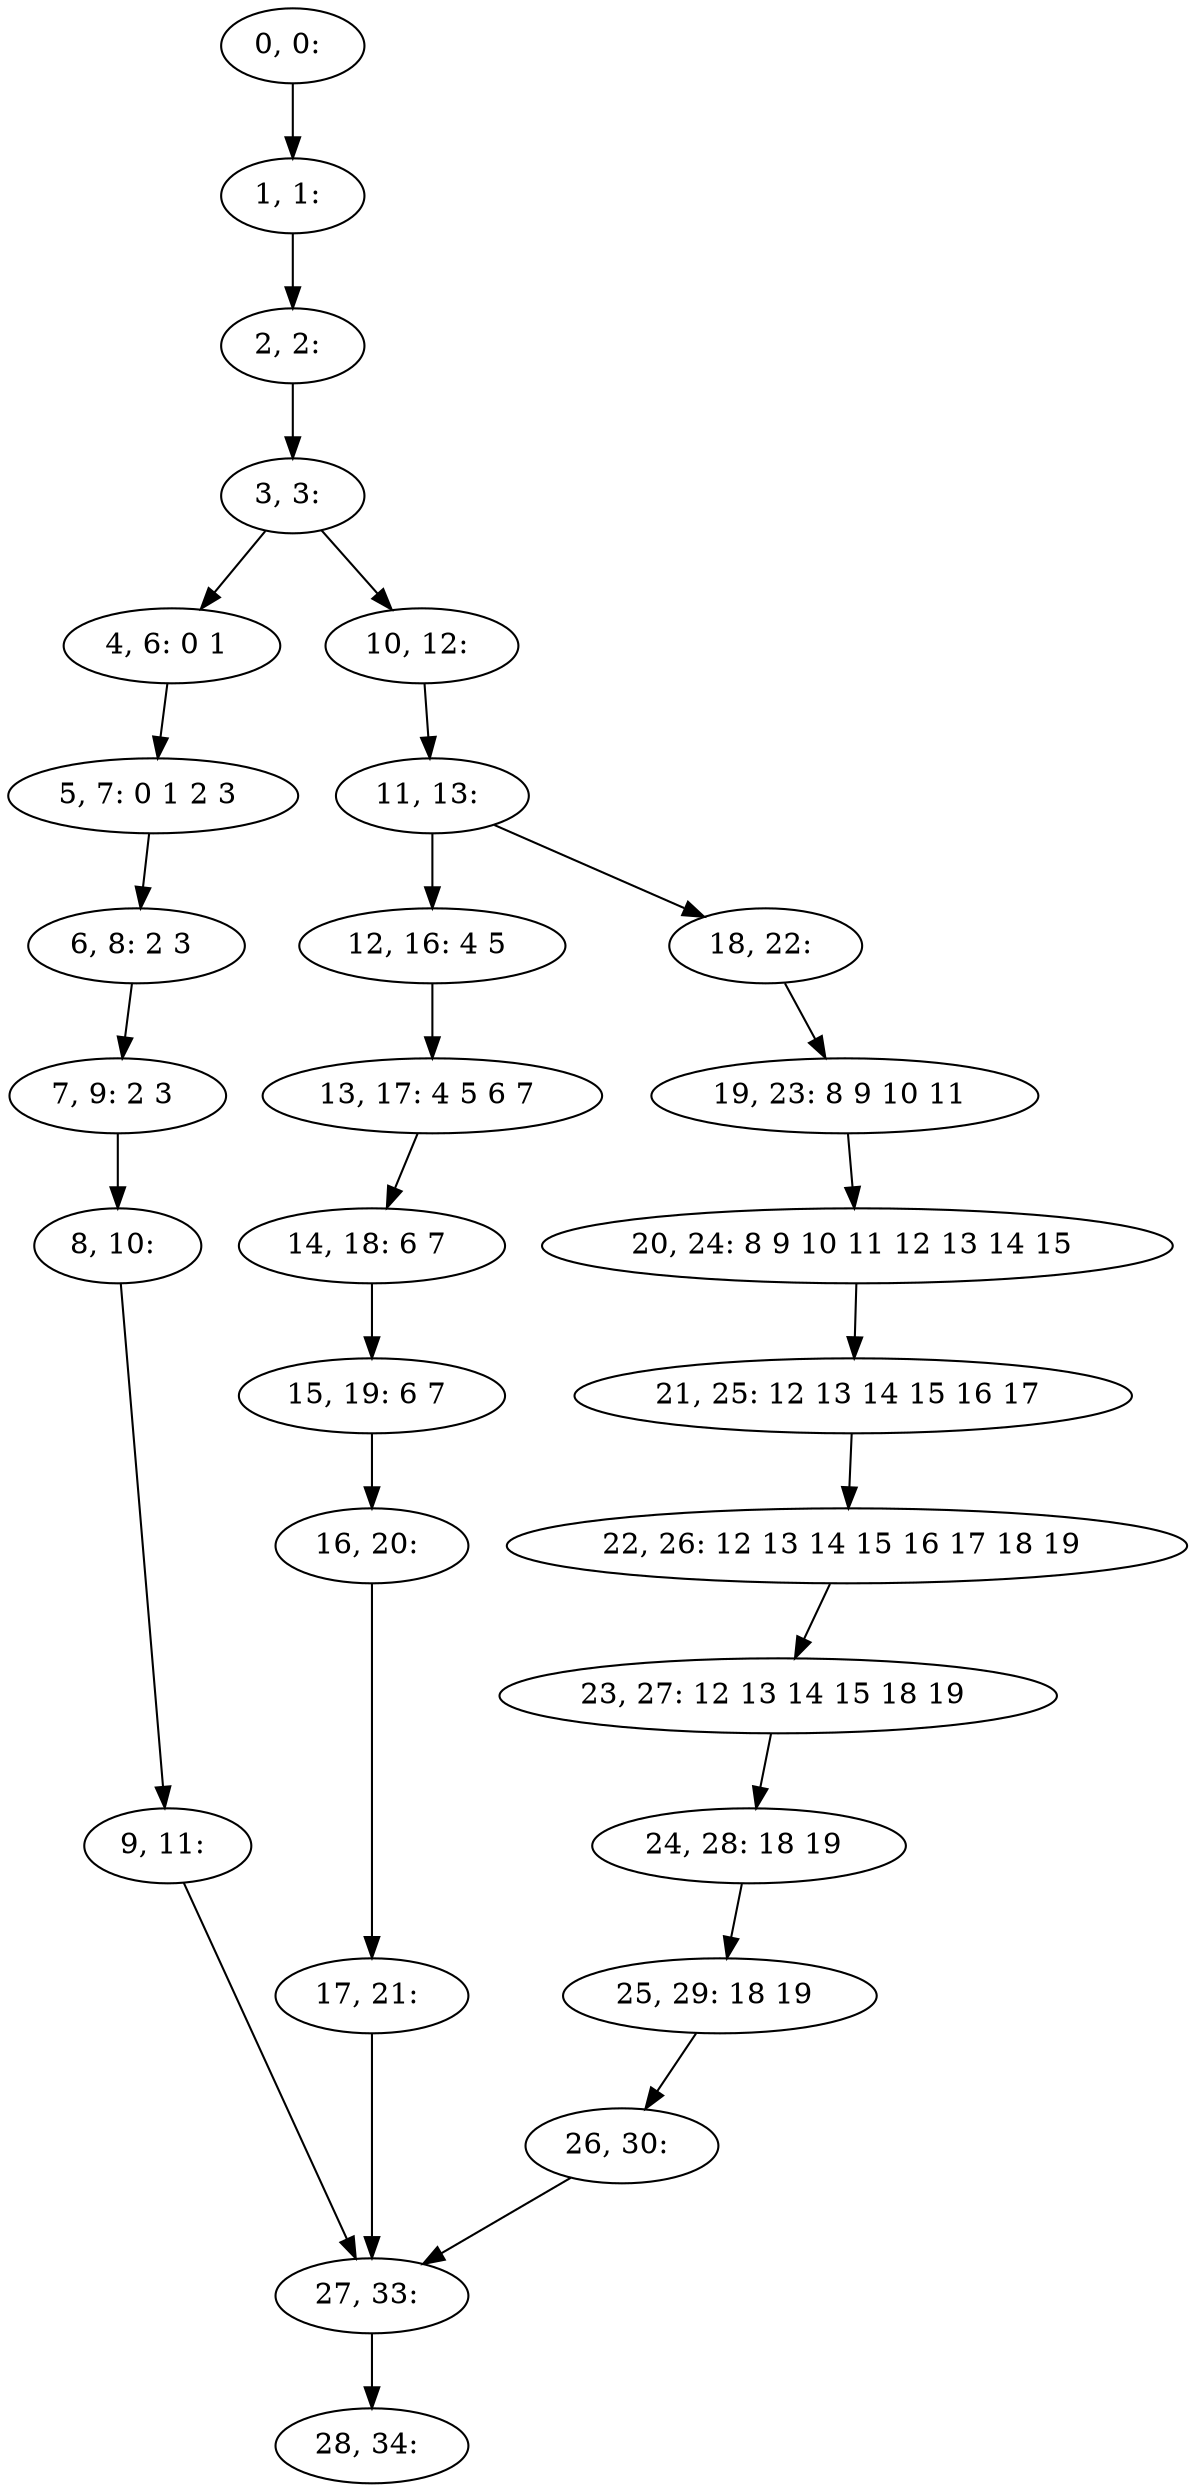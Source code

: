 digraph G {
0[label="0, 0: "];
1[label="1, 1: "];
2[label="2, 2: "];
3[label="3, 3: "];
4[label="4, 6: 0 1 "];
5[label="5, 7: 0 1 2 3 "];
6[label="6, 8: 2 3 "];
7[label="7, 9: 2 3 "];
8[label="8, 10: "];
9[label="9, 11: "];
10[label="10, 12: "];
11[label="11, 13: "];
12[label="12, 16: 4 5 "];
13[label="13, 17: 4 5 6 7 "];
14[label="14, 18: 6 7 "];
15[label="15, 19: 6 7 "];
16[label="16, 20: "];
17[label="17, 21: "];
18[label="18, 22: "];
19[label="19, 23: 8 9 10 11 "];
20[label="20, 24: 8 9 10 11 12 13 14 15 "];
21[label="21, 25: 12 13 14 15 16 17 "];
22[label="22, 26: 12 13 14 15 16 17 18 19 "];
23[label="23, 27: 12 13 14 15 18 19 "];
24[label="24, 28: 18 19 "];
25[label="25, 29: 18 19 "];
26[label="26, 30: "];
27[label="27, 33: "];
28[label="28, 34: "];
0->1 ;
1->2 ;
2->3 ;
3->4 ;
3->10 ;
4->5 ;
5->6 ;
6->7 ;
7->8 ;
8->9 ;
9->27 ;
10->11 ;
11->12 ;
11->18 ;
12->13 ;
13->14 ;
14->15 ;
15->16 ;
16->17 ;
17->27 ;
18->19 ;
19->20 ;
20->21 ;
21->22 ;
22->23 ;
23->24 ;
24->25 ;
25->26 ;
26->27 ;
27->28 ;
}

